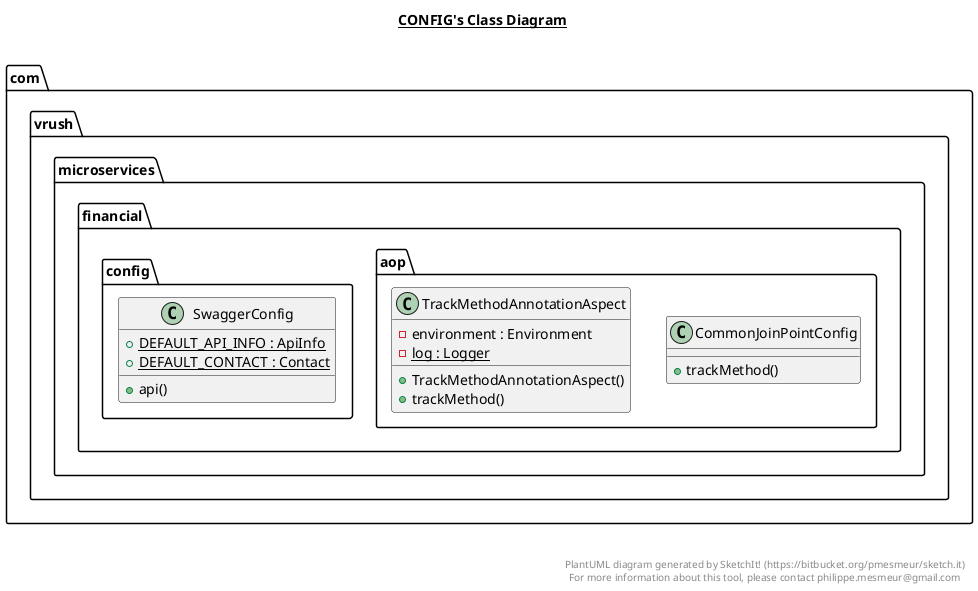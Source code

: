 @startuml

title __CONFIG's Class Diagram__\n

  namespace com.vrush.microservices.financial {
    namespace aop {
      class com.vrush.microservices.financial.aop.CommonJoinPointConfig {
          + trackMethod()
      }
    }
  }
  

  namespace com.vrush.microservices.financial {
    namespace aop {
      class com.vrush.microservices.financial.aop.TrackMethodAnnotationAspect {
          - environment : Environment
          {static} - log : Logger
          + TrackMethodAnnotationAspect()
          + trackMethod()
      }
    }
  }
  

  namespace com.vrush.microservices.financial {
    namespace config {
      class com.vrush.microservices.financial.config.SwaggerConfig {
          {static} + DEFAULT_API_INFO : ApiInfo
          {static} + DEFAULT_CONTACT : Contact
          + api()
      }
    }
  }
  



right footer


PlantUML diagram generated by SketchIt! (https://bitbucket.org/pmesmeur/sketch.it)
For more information about this tool, please contact philippe.mesmeur@gmail.com
endfooter

@enduml

